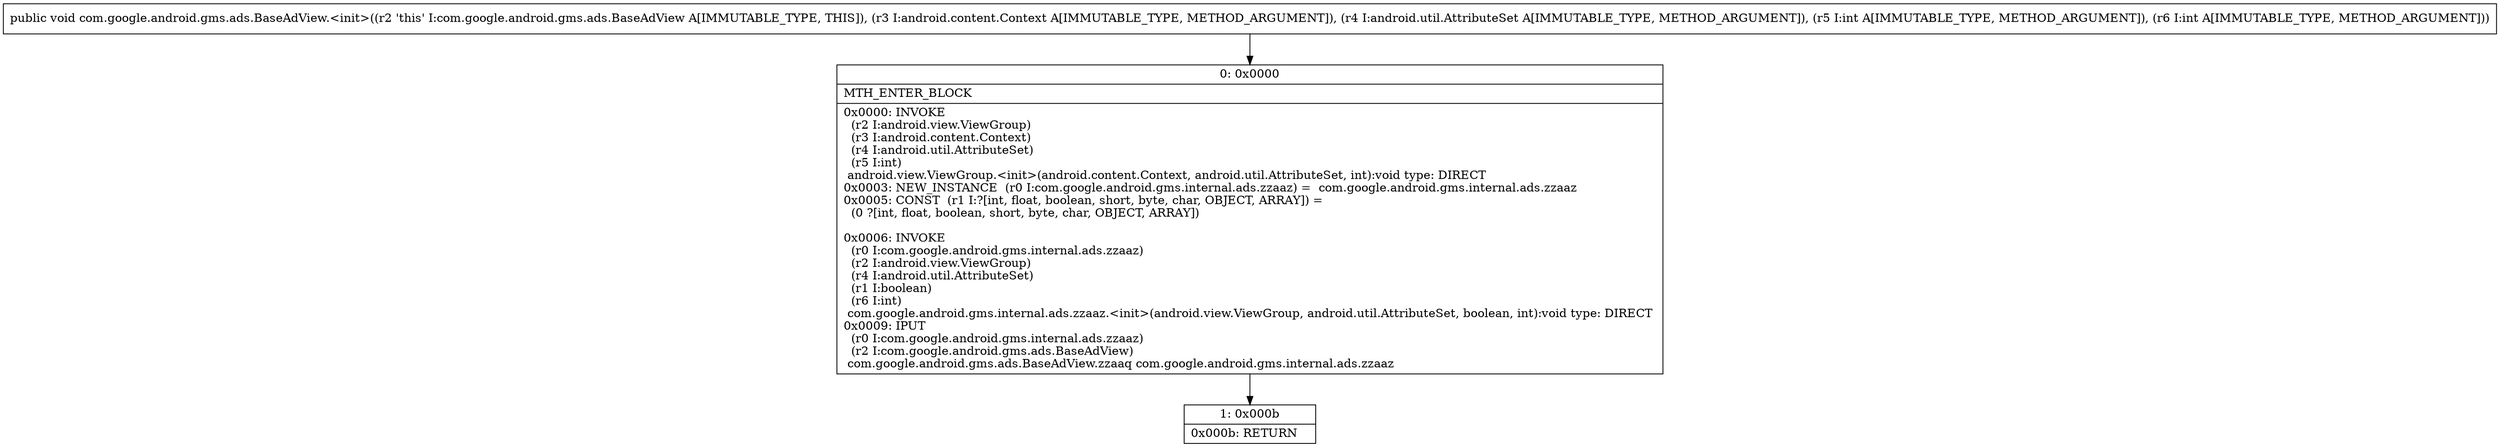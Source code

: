 digraph "CFG forcom.google.android.gms.ads.BaseAdView.\<init\>(Landroid\/content\/Context;Landroid\/util\/AttributeSet;II)V" {
Node_0 [shape=record,label="{0\:\ 0x0000|MTH_ENTER_BLOCK\l|0x0000: INVOKE  \l  (r2 I:android.view.ViewGroup)\l  (r3 I:android.content.Context)\l  (r4 I:android.util.AttributeSet)\l  (r5 I:int)\l android.view.ViewGroup.\<init\>(android.content.Context, android.util.AttributeSet, int):void type: DIRECT \l0x0003: NEW_INSTANCE  (r0 I:com.google.android.gms.internal.ads.zzaaz) =  com.google.android.gms.internal.ads.zzaaz \l0x0005: CONST  (r1 I:?[int, float, boolean, short, byte, char, OBJECT, ARRAY]) = \l  (0 ?[int, float, boolean, short, byte, char, OBJECT, ARRAY])\l \l0x0006: INVOKE  \l  (r0 I:com.google.android.gms.internal.ads.zzaaz)\l  (r2 I:android.view.ViewGroup)\l  (r4 I:android.util.AttributeSet)\l  (r1 I:boolean)\l  (r6 I:int)\l com.google.android.gms.internal.ads.zzaaz.\<init\>(android.view.ViewGroup, android.util.AttributeSet, boolean, int):void type: DIRECT \l0x0009: IPUT  \l  (r0 I:com.google.android.gms.internal.ads.zzaaz)\l  (r2 I:com.google.android.gms.ads.BaseAdView)\l com.google.android.gms.ads.BaseAdView.zzaaq com.google.android.gms.internal.ads.zzaaz \l}"];
Node_1 [shape=record,label="{1\:\ 0x000b|0x000b: RETURN   \l}"];
MethodNode[shape=record,label="{public void com.google.android.gms.ads.BaseAdView.\<init\>((r2 'this' I:com.google.android.gms.ads.BaseAdView A[IMMUTABLE_TYPE, THIS]), (r3 I:android.content.Context A[IMMUTABLE_TYPE, METHOD_ARGUMENT]), (r4 I:android.util.AttributeSet A[IMMUTABLE_TYPE, METHOD_ARGUMENT]), (r5 I:int A[IMMUTABLE_TYPE, METHOD_ARGUMENT]), (r6 I:int A[IMMUTABLE_TYPE, METHOD_ARGUMENT])) }"];
MethodNode -> Node_0;
Node_0 -> Node_1;
}

